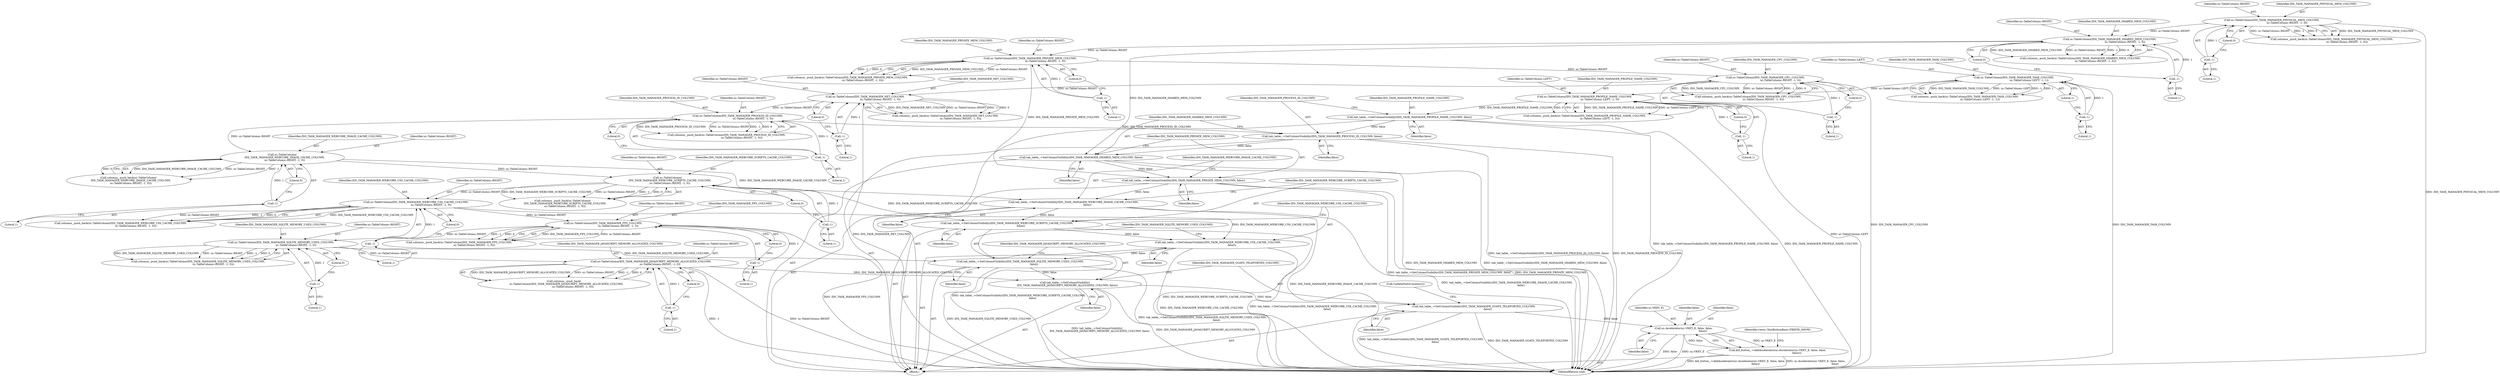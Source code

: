 digraph "1_Chrome_c4f40933f2cd7f975af63e56ea4cdcdc6c636f73_0@del" {
"1000327" [label="(Call,ui::Accelerator(ui::VKEY_E, false, false,\n                                               false))"];
"1000304" [label="(Call,tab_table_->SetColumnVisibility(IDS_TASK_MANAGER_GOATS_TELEPORTED_COLUMN,\n                                  false))"];
"1000301" [label="(Call,tab_table_->SetColumnVisibility(\n      IDS_TASK_MANAGER_JAVASCRIPT_MEMORY_ALLOCATED_COLUMN, false))"];
"1000262" [label="(Call,ui::TableColumn(IDS_TASK_MANAGER_JAVASCRIPT_MEMORY_ALLOCATED_COLUMN,\n                      ui::TableColumn::RIGHT, -1, 0))"];
"1000250" [label="(Call,ui::TableColumn(IDS_TASK_MANAGER_SQLITE_MEMORY_USED_COLUMN,\n                                     ui::TableColumn::RIGHT, -1, 0))"];
"1000238" [label="(Call,ui::TableColumn(IDS_TASK_MANAGER_FPS_COLUMN,\n                                     ui::TableColumn::RIGHT, -1, 0))"];
"1000226" [label="(Call,ui::TableColumn(IDS_TASK_MANAGER_WEBCORE_CSS_CACHE_COLUMN,\n                                     ui::TableColumn::RIGHT, -1, 0))"];
"1000214" [label="(Call,ui::TableColumn(\n      IDS_TASK_MANAGER_WEBCORE_SCRIPTS_CACHE_COLUMN,\n      ui::TableColumn::RIGHT, -1, 0))"];
"1000202" [label="(Call,ui::TableColumn(\n      IDS_TASK_MANAGER_WEBCORE_IMAGE_CACHE_COLUMN,\n      ui::TableColumn::RIGHT, -1, 0))"];
"1000190" [label="(Call,ui::TableColumn(IDS_TASK_MANAGER_PROCESS_ID_COLUMN,\n                                     ui::TableColumn::RIGHT, -1, 0))"];
"1000178" [label="(Call,ui::TableColumn(IDS_TASK_MANAGER_NET_COLUMN,\n                                     ui::TableColumn::RIGHT, -1, 0))"];
"1000166" [label="(Call,ui::TableColumn(IDS_TASK_MANAGER_CPU_COLUMN,\n                                     ui::TableColumn::RIGHT, -1, 0))"];
"1000154" [label="(Call,ui::TableColumn(IDS_TASK_MANAGER_PRIVATE_MEM_COLUMN,\n                                     ui::TableColumn::RIGHT, -1, 0))"];
"1000142" [label="(Call,ui::TableColumn(IDS_TASK_MANAGER_SHARED_MEM_COLUMN,\n                                     ui::TableColumn::RIGHT, -1, 0))"];
"1000130" [label="(Call,ui::TableColumn(IDS_TASK_MANAGER_PHYSICAL_MEM_COLUMN,\n                                     ui::TableColumn::RIGHT, -1, 0))"];
"1000133" [label="(Call,-1)"];
"1000145" [label="(Call,-1)"];
"1000157" [label="(Call,-1)"];
"1000169" [label="(Call,-1)"];
"1000181" [label="(Call,-1)"];
"1000193" [label="(Call,-1)"];
"1000205" [label="(Call,-1)"];
"1000217" [label="(Call,-1)"];
"1000229" [label="(Call,-1)"];
"1000241" [label="(Call,-1)"];
"1000253" [label="(Call,-1)"];
"1000265" [label="(Call,-1)"];
"1000298" [label="(Call,tab_table_->SetColumnVisibility(IDS_TASK_MANAGER_SQLITE_MEMORY_USED_COLUMN,\n                                  false))"];
"1000295" [label="(Call,tab_table_->SetColumnVisibility(IDS_TASK_MANAGER_WEBCORE_CSS_CACHE_COLUMN,\n                                  false))"];
"1000292" [label="(Call,tab_table_->SetColumnVisibility(IDS_TASK_MANAGER_WEBCORE_SCRIPTS_CACHE_COLUMN,\n                                  false))"];
"1000289" [label="(Call,tab_table_->SetColumnVisibility(IDS_TASK_MANAGER_WEBCORE_IMAGE_CACHE_COLUMN,\n                                  false))"];
"1000286" [label="(Call,tab_table_->SetColumnVisibility(IDS_TASK_MANAGER_PRIVATE_MEM_COLUMN, false))"];
"1000283" [label="(Call,tab_table_->SetColumnVisibility(IDS_TASK_MANAGER_SHARED_MEM_COLUMN, false))"];
"1000280" [label="(Call,tab_table_->SetColumnVisibility(IDS_TASK_MANAGER_PROCESS_ID_COLUMN, false))"];
"1000277" [label="(Call,tab_table_->SetColumnVisibility(IDS_TASK_MANAGER_PROFILE_NAME_COLUMN, false))"];
"1000118" [label="(Call,ui::TableColumn(IDS_TASK_MANAGER_PROFILE_NAME_COLUMN,\n                                     ui::TableColumn::LEFT, -1, 0))"];
"1000106" [label="(Call,ui::TableColumn(IDS_TASK_MANAGER_TASK_COLUMN,\n                                     ui::TableColumn::LEFT, -1, 1))"];
"1000109" [label="(Call,-1)"];
"1000121" [label="(Call,-1)"];
"1000326" [label="(Call,kill_button_->AddAccelerator(ui::Accelerator(ui::VKEY_E, false, false,\n                                               false)))"];
"1000298" [label="(Call,tab_table_->SetColumnVisibility(IDS_TASK_MANAGER_SQLITE_MEMORY_USED_COLUMN,\n                                  false))"];
"1000169" [label="(Call,-1)"];
"1000227" [label="(Identifier,IDS_TASK_MANAGER_WEBCORE_CSS_CACHE_COLUMN)"];
"1000237" [label="(Call,columns_.push_back(ui::TableColumn(IDS_TASK_MANAGER_FPS_COLUMN,\n                                     ui::TableColumn::RIGHT, -1, 0)))"];
"1000243" [label="(Literal,0)"];
"1000145" [label="(Call,-1)"];
"1000265" [label="(Call,-1)"];
"1000159" [label="(Literal,0)"];
"1000302" [label="(Identifier,IDS_TASK_MANAGER_JAVASCRIPT_MEMORY_ALLOCATED_COLUMN)"];
"1000177" [label="(Call,columns_.push_back(ui::TableColumn(IDS_TASK_MANAGER_NET_COLUMN,\n                                     ui::TableColumn::RIGHT, -1, 0)))"];
"1000111" [label="(Literal,1)"];
"1000333" [label="(Identifier,views::TextButtonBase::PREFIX_SHOW)"];
"1000205" [label="(Call,-1)"];
"1000202" [label="(Call,ui::TableColumn(\n      IDS_TASK_MANAGER_WEBCORE_IMAGE_CACHE_COLUMN,\n      ui::TableColumn::RIGHT, -1, 0))"];
"1000195" [label="(Literal,0)"];
"1000295" [label="(Call,tab_table_->SetColumnVisibility(IDS_TASK_MANAGER_WEBCORE_CSS_CACHE_COLUMN,\n                                  false))"];
"1000327" [label="(Call,ui::Accelerator(ui::VKEY_E, false, false,\n                                               false))"];
"1000303" [label="(Identifier,false)"];
"1000304" [label="(Call,tab_table_->SetColumnVisibility(IDS_TASK_MANAGER_GOATS_TELEPORTED_COLUMN,\n                                  false))"];
"1000142" [label="(Call,ui::TableColumn(IDS_TASK_MANAGER_SHARED_MEM_COLUMN,\n                                     ui::TableColumn::RIGHT, -1, 0))"];
"1000107" [label="(Identifier,IDS_TASK_MANAGER_TASK_COLUMN)"];
"1000286" [label="(Call,tab_table_->SetColumnVisibility(IDS_TASK_MANAGER_PRIVATE_MEM_COLUMN, false))"];
"1000121" [label="(Call,-1)"];
"1000283" [label="(Call,tab_table_->SetColumnVisibility(IDS_TASK_MANAGER_SHARED_MEM_COLUMN, false))"];
"1000250" [label="(Call,ui::TableColumn(IDS_TASK_MANAGER_SQLITE_MEMORY_USED_COLUMN,\n                                     ui::TableColumn::RIGHT, -1, 0))"];
"1000206" [label="(Literal,1)"];
"1000293" [label="(Identifier,IDS_TASK_MANAGER_WEBCORE_SCRIPTS_CACHE_COLUMN)"];
"1000219" [label="(Literal,0)"];
"1000118" [label="(Call,ui::TableColumn(IDS_TASK_MANAGER_PROFILE_NAME_COLUMN,\n                                     ui::TableColumn::LEFT, -1, 0))"];
"1000218" [label="(Literal,1)"];
"1000306" [label="(Identifier,false)"];
"1000155" [label="(Identifier,IDS_TASK_MANAGER_PRIVATE_MEM_COLUMN)"];
"1000180" [label="(Identifier,ui::TableColumn::RIGHT)"];
"1000329" [label="(Identifier,false)"];
"1000277" [label="(Call,tab_table_->SetColumnVisibility(IDS_TASK_MANAGER_PROFILE_NAME_COLUMN, false))"];
"1000207" [label="(Literal,0)"];
"1000179" [label="(Identifier,IDS_TASK_MANAGER_NET_COLUMN)"];
"1000292" [label="(Call,tab_table_->SetColumnVisibility(IDS_TASK_MANAGER_WEBCORE_SCRIPTS_CACHE_COLUMN,\n                                  false))"];
"1000331" [label="(Identifier,false)"];
"1000165" [label="(Call,columns_.push_back(ui::TableColumn(IDS_TASK_MANAGER_CPU_COLUMN,\n                                     ui::TableColumn::RIGHT, -1, 0)))"];
"1000193" [label="(Call,-1)"];
"1000171" [label="(Literal,0)"];
"1000281" [label="(Identifier,IDS_TASK_MANAGER_PROCESS_ID_COLUMN)"];
"1000204" [label="(Identifier,ui::TableColumn::RIGHT)"];
"1000288" [label="(Identifier,false)"];
"1000297" [label="(Identifier,false)"];
"1000166" [label="(Call,ui::TableColumn(IDS_TASK_MANAGER_CPU_COLUMN,\n                                     ui::TableColumn::RIGHT, -1, 0))"];
"1000291" [label="(Identifier,false)"];
"1000253" [label="(Call,-1)"];
"1000117" [label="(Call,columns_.push_back(ui::TableColumn(IDS_TASK_MANAGER_PROFILE_NAME_COLUMN,\n                                     ui::TableColumn::LEFT, -1, 0)))"];
"1000106" [label="(Call,ui::TableColumn(IDS_TASK_MANAGER_TASK_COLUMN,\n                                     ui::TableColumn::LEFT, -1, 1))"];
"1000119" [label="(Identifier,IDS_TASK_MANAGER_PROFILE_NAME_COLUMN)"];
"1000108" [label="(Identifier,ui::TableColumn::LEFT)"];
"1000280" [label="(Call,tab_table_->SetColumnVisibility(IDS_TASK_MANAGER_PROCESS_ID_COLUMN, false))"];
"1000266" [label="(Literal,1)"];
"1000252" [label="(Identifier,ui::TableColumn::RIGHT)"];
"1000201" [label="(Call,columns_.push_back(ui::TableColumn(\n      IDS_TASK_MANAGER_WEBCORE_IMAGE_CACHE_COLUMN,\n      ui::TableColumn::RIGHT, -1, 0)))"];
"1000217" [label="(Call,-1)"];
"1000278" [label="(Identifier,IDS_TASK_MANAGER_PROFILE_NAME_COLUMN)"];
"1000183" [label="(Literal,0)"];
"1000194" [label="(Literal,1)"];
"1000231" [label="(Literal,0)"];
"1000307" [label="(Call,UpdateStatsCounters())"];
"1000144" [label="(Identifier,ui::TableColumn::RIGHT)"];
"1000153" [label="(Call,columns_.push_back(ui::TableColumn(IDS_TASK_MANAGER_PRIVATE_MEM_COLUMN,\n                                     ui::TableColumn::RIGHT, -1, 0)))"];
"1000213" [label="(Call,columns_.push_back(ui::TableColumn(\n      IDS_TASK_MANAGER_WEBCORE_SCRIPTS_CACHE_COLUMN,\n      ui::TableColumn::RIGHT, -1, 0)))"];
"1000294" [label="(Identifier,false)"];
"1000296" [label="(Identifier,IDS_TASK_MANAGER_WEBCORE_CSS_CACHE_COLUMN)"];
"1000267" [label="(Literal,0)"];
"1000326" [label="(Call,kill_button_->AddAccelerator(ui::Accelerator(ui::VKEY_E, false, false,\n                                               false)))"];
"1000182" [label="(Literal,1)"];
"1000156" [label="(Identifier,ui::TableColumn::RIGHT)"];
"1000299" [label="(Identifier,IDS_TASK_MANAGER_SQLITE_MEMORY_USED_COLUMN)"];
"1000284" [label="(Identifier,IDS_TASK_MANAGER_SHARED_MEM_COLUMN)"];
"1000135" [label="(Literal,0)"];
"1000157" [label="(Call,-1)"];
"1000305" [label="(Identifier,IDS_TASK_MANAGER_GOATS_TELEPORTED_COLUMN)"];
"1000228" [label="(Identifier,ui::TableColumn::RIGHT)"];
"1000229" [label="(Call,-1)"];
"1000279" [label="(Identifier,false)"];
"1000189" [label="(Call,columns_.push_back(ui::TableColumn(IDS_TASK_MANAGER_PROCESS_ID_COLUMN,\n                                     ui::TableColumn::RIGHT, -1, 0)))"];
"1000254" [label="(Literal,1)"];
"1000230" [label="(Literal,1)"];
"1000282" [label="(Identifier,false)"];
"1000214" [label="(Call,ui::TableColumn(\n      IDS_TASK_MANAGER_WEBCORE_SCRIPTS_CACHE_COLUMN,\n      ui::TableColumn::RIGHT, -1, 0))"];
"1000238" [label="(Call,ui::TableColumn(IDS_TASK_MANAGER_FPS_COLUMN,\n                                     ui::TableColumn::RIGHT, -1, 0))"];
"1000132" [label="(Identifier,ui::TableColumn::RIGHT)"];
"1000134" [label="(Literal,1)"];
"1000122" [label="(Literal,1)"];
"1000141" [label="(Call,columns_.push_back(ui::TableColumn(IDS_TASK_MANAGER_SHARED_MEM_COLUMN,\n                                     ui::TableColumn::RIGHT, -1, 0)))"];
"1000249" [label="(Call,columns_.push_back(ui::TableColumn(IDS_TASK_MANAGER_SQLITE_MEMORY_USED_COLUMN,\n                                     ui::TableColumn::RIGHT, -1, 0)))"];
"1000131" [label="(Identifier,IDS_TASK_MANAGER_PHYSICAL_MEM_COLUMN)"];
"1000262" [label="(Call,ui::TableColumn(IDS_TASK_MANAGER_JAVASCRIPT_MEMORY_ALLOCATED_COLUMN,\n                      ui::TableColumn::RIGHT, -1, 0))"];
"1000168" [label="(Identifier,ui::TableColumn::RIGHT)"];
"1000147" [label="(Literal,0)"];
"1000300" [label="(Identifier,false)"];
"1000123" [label="(Literal,0)"];
"1000290" [label="(Identifier,IDS_TASK_MANAGER_WEBCORE_IMAGE_CACHE_COLUMN)"];
"1000158" [label="(Literal,1)"];
"1000109" [label="(Call,-1)"];
"1000330" [label="(Identifier,false)"];
"1000263" [label="(Identifier,IDS_TASK_MANAGER_JAVASCRIPT_MEMORY_ALLOCATED_COLUMN)"];
"1000251" [label="(Identifier,IDS_TASK_MANAGER_SQLITE_MEMORY_USED_COLUMN)"];
"1000105" [label="(Call,columns_.push_back(ui::TableColumn(IDS_TASK_MANAGER_TASK_COLUMN,\n                                     ui::TableColumn::LEFT, -1, 1)))"];
"1000341" [label="(MethodReturn,void)"];
"1000328" [label="(Identifier,ui::VKEY_E)"];
"1000154" [label="(Call,ui::TableColumn(IDS_TASK_MANAGER_PRIVATE_MEM_COLUMN,\n                                     ui::TableColumn::RIGHT, -1, 0))"];
"1000226" [label="(Call,ui::TableColumn(IDS_TASK_MANAGER_WEBCORE_CSS_CACHE_COLUMN,\n                                     ui::TableColumn::RIGHT, -1, 0))"];
"1000129" [label="(Call,columns_.push_back(ui::TableColumn(IDS_TASK_MANAGER_PHYSICAL_MEM_COLUMN,\n                                     ui::TableColumn::RIGHT, -1, 0)))"];
"1000215" [label="(Identifier,IDS_TASK_MANAGER_WEBCORE_SCRIPTS_CACHE_COLUMN)"];
"1000143" [label="(Identifier,IDS_TASK_MANAGER_SHARED_MEM_COLUMN)"];
"1000239" [label="(Identifier,IDS_TASK_MANAGER_FPS_COLUMN)"];
"1000110" [label="(Literal,1)"];
"1000133" [label="(Call,-1)"];
"1000241" [label="(Call,-1)"];
"1000167" [label="(Identifier,IDS_TASK_MANAGER_CPU_COLUMN)"];
"1000203" [label="(Identifier,IDS_TASK_MANAGER_WEBCORE_IMAGE_CACHE_COLUMN)"];
"1000170" [label="(Literal,1)"];
"1000181" [label="(Call,-1)"];
"1000191" [label="(Identifier,IDS_TASK_MANAGER_PROCESS_ID_COLUMN)"];
"1000261" [label="(Call,columns_.push_back(\n      ui::TableColumn(IDS_TASK_MANAGER_JAVASCRIPT_MEMORY_ALLOCATED_COLUMN,\n                      ui::TableColumn::RIGHT, -1, 0)))"];
"1000289" [label="(Call,tab_table_->SetColumnVisibility(IDS_TASK_MANAGER_WEBCORE_IMAGE_CACHE_COLUMN,\n                                  false))"];
"1000240" [label="(Identifier,ui::TableColumn::RIGHT)"];
"1000242" [label="(Literal,1)"];
"1000287" [label="(Identifier,IDS_TASK_MANAGER_PRIVATE_MEM_COLUMN)"];
"1000146" [label="(Literal,1)"];
"1000178" [label="(Call,ui::TableColumn(IDS_TASK_MANAGER_NET_COLUMN,\n                                     ui::TableColumn::RIGHT, -1, 0))"];
"1000101" [label="(Block,)"];
"1000285" [label="(Identifier,false)"];
"1000120" [label="(Identifier,ui::TableColumn::LEFT)"];
"1000264" [label="(Identifier,ui::TableColumn::RIGHT)"];
"1000216" [label="(Identifier,ui::TableColumn::RIGHT)"];
"1000190" [label="(Call,ui::TableColumn(IDS_TASK_MANAGER_PROCESS_ID_COLUMN,\n                                     ui::TableColumn::RIGHT, -1, 0))"];
"1000225" [label="(Call,columns_.push_back(ui::TableColumn(IDS_TASK_MANAGER_WEBCORE_CSS_CACHE_COLUMN,\n                                     ui::TableColumn::RIGHT, -1, 0)))"];
"1000255" [label="(Literal,0)"];
"1000301" [label="(Call,tab_table_->SetColumnVisibility(\n      IDS_TASK_MANAGER_JAVASCRIPT_MEMORY_ALLOCATED_COLUMN, false))"];
"1000130" [label="(Call,ui::TableColumn(IDS_TASK_MANAGER_PHYSICAL_MEM_COLUMN,\n                                     ui::TableColumn::RIGHT, -1, 0))"];
"1000192" [label="(Identifier,ui::TableColumn::RIGHT)"];
"1000327" -> "1000326"  [label="AST: "];
"1000327" -> "1000331"  [label="CFG: "];
"1000328" -> "1000327"  [label="AST: "];
"1000329" -> "1000327"  [label="AST: "];
"1000330" -> "1000327"  [label="AST: "];
"1000331" -> "1000327"  [label="AST: "];
"1000326" -> "1000327"  [label="CFG: "];
"1000327" -> "1000341"  [label="DDG: false"];
"1000327" -> "1000341"  [label="DDG: ui::VKEY_E"];
"1000327" -> "1000326"  [label="DDG: ui::VKEY_E"];
"1000327" -> "1000326"  [label="DDG: false"];
"1000304" -> "1000327"  [label="DDG: false"];
"1000304" -> "1000101"  [label="AST: "];
"1000304" -> "1000306"  [label="CFG: "];
"1000305" -> "1000304"  [label="AST: "];
"1000306" -> "1000304"  [label="AST: "];
"1000307" -> "1000304"  [label="CFG: "];
"1000304" -> "1000341"  [label="DDG: tab_table_->SetColumnVisibility(IDS_TASK_MANAGER_GOATS_TELEPORTED_COLUMN,\n                                  false)"];
"1000304" -> "1000341"  [label="DDG: IDS_TASK_MANAGER_GOATS_TELEPORTED_COLUMN"];
"1000301" -> "1000304"  [label="DDG: false"];
"1000301" -> "1000101"  [label="AST: "];
"1000301" -> "1000303"  [label="CFG: "];
"1000302" -> "1000301"  [label="AST: "];
"1000303" -> "1000301"  [label="AST: "];
"1000305" -> "1000301"  [label="CFG: "];
"1000301" -> "1000341"  [label="DDG: tab_table_->SetColumnVisibility(\n      IDS_TASK_MANAGER_JAVASCRIPT_MEMORY_ALLOCATED_COLUMN, false)"];
"1000301" -> "1000341"  [label="DDG: IDS_TASK_MANAGER_JAVASCRIPT_MEMORY_ALLOCATED_COLUMN"];
"1000262" -> "1000301"  [label="DDG: IDS_TASK_MANAGER_JAVASCRIPT_MEMORY_ALLOCATED_COLUMN"];
"1000298" -> "1000301"  [label="DDG: false"];
"1000262" -> "1000261"  [label="AST: "];
"1000262" -> "1000267"  [label="CFG: "];
"1000263" -> "1000262"  [label="AST: "];
"1000264" -> "1000262"  [label="AST: "];
"1000265" -> "1000262"  [label="AST: "];
"1000267" -> "1000262"  [label="AST: "];
"1000261" -> "1000262"  [label="CFG: "];
"1000262" -> "1000341"  [label="DDG: -1"];
"1000262" -> "1000341"  [label="DDG: ui::TableColumn::RIGHT"];
"1000262" -> "1000261"  [label="DDG: IDS_TASK_MANAGER_JAVASCRIPT_MEMORY_ALLOCATED_COLUMN"];
"1000262" -> "1000261"  [label="DDG: ui::TableColumn::RIGHT"];
"1000262" -> "1000261"  [label="DDG: -1"];
"1000262" -> "1000261"  [label="DDG: 0"];
"1000250" -> "1000262"  [label="DDG: ui::TableColumn::RIGHT"];
"1000265" -> "1000262"  [label="DDG: 1"];
"1000250" -> "1000249"  [label="AST: "];
"1000250" -> "1000255"  [label="CFG: "];
"1000251" -> "1000250"  [label="AST: "];
"1000252" -> "1000250"  [label="AST: "];
"1000253" -> "1000250"  [label="AST: "];
"1000255" -> "1000250"  [label="AST: "];
"1000249" -> "1000250"  [label="CFG: "];
"1000250" -> "1000249"  [label="DDG: IDS_TASK_MANAGER_SQLITE_MEMORY_USED_COLUMN"];
"1000250" -> "1000249"  [label="DDG: ui::TableColumn::RIGHT"];
"1000250" -> "1000249"  [label="DDG: -1"];
"1000250" -> "1000249"  [label="DDG: 0"];
"1000238" -> "1000250"  [label="DDG: ui::TableColumn::RIGHT"];
"1000253" -> "1000250"  [label="DDG: 1"];
"1000250" -> "1000298"  [label="DDG: IDS_TASK_MANAGER_SQLITE_MEMORY_USED_COLUMN"];
"1000238" -> "1000237"  [label="AST: "];
"1000238" -> "1000243"  [label="CFG: "];
"1000239" -> "1000238"  [label="AST: "];
"1000240" -> "1000238"  [label="AST: "];
"1000241" -> "1000238"  [label="AST: "];
"1000243" -> "1000238"  [label="AST: "];
"1000237" -> "1000238"  [label="CFG: "];
"1000238" -> "1000341"  [label="DDG: IDS_TASK_MANAGER_FPS_COLUMN"];
"1000238" -> "1000237"  [label="DDG: IDS_TASK_MANAGER_FPS_COLUMN"];
"1000238" -> "1000237"  [label="DDG: ui::TableColumn::RIGHT"];
"1000238" -> "1000237"  [label="DDG: -1"];
"1000238" -> "1000237"  [label="DDG: 0"];
"1000226" -> "1000238"  [label="DDG: ui::TableColumn::RIGHT"];
"1000241" -> "1000238"  [label="DDG: 1"];
"1000226" -> "1000225"  [label="AST: "];
"1000226" -> "1000231"  [label="CFG: "];
"1000227" -> "1000226"  [label="AST: "];
"1000228" -> "1000226"  [label="AST: "];
"1000229" -> "1000226"  [label="AST: "];
"1000231" -> "1000226"  [label="AST: "];
"1000225" -> "1000226"  [label="CFG: "];
"1000226" -> "1000225"  [label="DDG: IDS_TASK_MANAGER_WEBCORE_CSS_CACHE_COLUMN"];
"1000226" -> "1000225"  [label="DDG: ui::TableColumn::RIGHT"];
"1000226" -> "1000225"  [label="DDG: -1"];
"1000226" -> "1000225"  [label="DDG: 0"];
"1000214" -> "1000226"  [label="DDG: ui::TableColumn::RIGHT"];
"1000229" -> "1000226"  [label="DDG: 1"];
"1000226" -> "1000295"  [label="DDG: IDS_TASK_MANAGER_WEBCORE_CSS_CACHE_COLUMN"];
"1000214" -> "1000213"  [label="AST: "];
"1000214" -> "1000219"  [label="CFG: "];
"1000215" -> "1000214"  [label="AST: "];
"1000216" -> "1000214"  [label="AST: "];
"1000217" -> "1000214"  [label="AST: "];
"1000219" -> "1000214"  [label="AST: "];
"1000213" -> "1000214"  [label="CFG: "];
"1000214" -> "1000213"  [label="DDG: IDS_TASK_MANAGER_WEBCORE_SCRIPTS_CACHE_COLUMN"];
"1000214" -> "1000213"  [label="DDG: ui::TableColumn::RIGHT"];
"1000214" -> "1000213"  [label="DDG: -1"];
"1000214" -> "1000213"  [label="DDG: 0"];
"1000202" -> "1000214"  [label="DDG: ui::TableColumn::RIGHT"];
"1000217" -> "1000214"  [label="DDG: 1"];
"1000214" -> "1000292"  [label="DDG: IDS_TASK_MANAGER_WEBCORE_SCRIPTS_CACHE_COLUMN"];
"1000202" -> "1000201"  [label="AST: "];
"1000202" -> "1000207"  [label="CFG: "];
"1000203" -> "1000202"  [label="AST: "];
"1000204" -> "1000202"  [label="AST: "];
"1000205" -> "1000202"  [label="AST: "];
"1000207" -> "1000202"  [label="AST: "];
"1000201" -> "1000202"  [label="CFG: "];
"1000202" -> "1000201"  [label="DDG: IDS_TASK_MANAGER_WEBCORE_IMAGE_CACHE_COLUMN"];
"1000202" -> "1000201"  [label="DDG: ui::TableColumn::RIGHT"];
"1000202" -> "1000201"  [label="DDG: -1"];
"1000202" -> "1000201"  [label="DDG: 0"];
"1000190" -> "1000202"  [label="DDG: ui::TableColumn::RIGHT"];
"1000205" -> "1000202"  [label="DDG: 1"];
"1000202" -> "1000289"  [label="DDG: IDS_TASK_MANAGER_WEBCORE_IMAGE_CACHE_COLUMN"];
"1000190" -> "1000189"  [label="AST: "];
"1000190" -> "1000195"  [label="CFG: "];
"1000191" -> "1000190"  [label="AST: "];
"1000192" -> "1000190"  [label="AST: "];
"1000193" -> "1000190"  [label="AST: "];
"1000195" -> "1000190"  [label="AST: "];
"1000189" -> "1000190"  [label="CFG: "];
"1000190" -> "1000189"  [label="DDG: IDS_TASK_MANAGER_PROCESS_ID_COLUMN"];
"1000190" -> "1000189"  [label="DDG: ui::TableColumn::RIGHT"];
"1000190" -> "1000189"  [label="DDG: -1"];
"1000190" -> "1000189"  [label="DDG: 0"];
"1000178" -> "1000190"  [label="DDG: ui::TableColumn::RIGHT"];
"1000193" -> "1000190"  [label="DDG: 1"];
"1000190" -> "1000280"  [label="DDG: IDS_TASK_MANAGER_PROCESS_ID_COLUMN"];
"1000178" -> "1000177"  [label="AST: "];
"1000178" -> "1000183"  [label="CFG: "];
"1000179" -> "1000178"  [label="AST: "];
"1000180" -> "1000178"  [label="AST: "];
"1000181" -> "1000178"  [label="AST: "];
"1000183" -> "1000178"  [label="AST: "];
"1000177" -> "1000178"  [label="CFG: "];
"1000178" -> "1000341"  [label="DDG: IDS_TASK_MANAGER_NET_COLUMN"];
"1000178" -> "1000177"  [label="DDG: IDS_TASK_MANAGER_NET_COLUMN"];
"1000178" -> "1000177"  [label="DDG: ui::TableColumn::RIGHT"];
"1000178" -> "1000177"  [label="DDG: -1"];
"1000178" -> "1000177"  [label="DDG: 0"];
"1000166" -> "1000178"  [label="DDG: ui::TableColumn::RIGHT"];
"1000181" -> "1000178"  [label="DDG: 1"];
"1000166" -> "1000165"  [label="AST: "];
"1000166" -> "1000171"  [label="CFG: "];
"1000167" -> "1000166"  [label="AST: "];
"1000168" -> "1000166"  [label="AST: "];
"1000169" -> "1000166"  [label="AST: "];
"1000171" -> "1000166"  [label="AST: "];
"1000165" -> "1000166"  [label="CFG: "];
"1000166" -> "1000341"  [label="DDG: IDS_TASK_MANAGER_CPU_COLUMN"];
"1000166" -> "1000165"  [label="DDG: IDS_TASK_MANAGER_CPU_COLUMN"];
"1000166" -> "1000165"  [label="DDG: ui::TableColumn::RIGHT"];
"1000166" -> "1000165"  [label="DDG: -1"];
"1000166" -> "1000165"  [label="DDG: 0"];
"1000154" -> "1000166"  [label="DDG: ui::TableColumn::RIGHT"];
"1000169" -> "1000166"  [label="DDG: 1"];
"1000154" -> "1000153"  [label="AST: "];
"1000154" -> "1000159"  [label="CFG: "];
"1000155" -> "1000154"  [label="AST: "];
"1000156" -> "1000154"  [label="AST: "];
"1000157" -> "1000154"  [label="AST: "];
"1000159" -> "1000154"  [label="AST: "];
"1000153" -> "1000154"  [label="CFG: "];
"1000154" -> "1000153"  [label="DDG: IDS_TASK_MANAGER_PRIVATE_MEM_COLUMN"];
"1000154" -> "1000153"  [label="DDG: ui::TableColumn::RIGHT"];
"1000154" -> "1000153"  [label="DDG: -1"];
"1000154" -> "1000153"  [label="DDG: 0"];
"1000142" -> "1000154"  [label="DDG: ui::TableColumn::RIGHT"];
"1000157" -> "1000154"  [label="DDG: 1"];
"1000154" -> "1000286"  [label="DDG: IDS_TASK_MANAGER_PRIVATE_MEM_COLUMN"];
"1000142" -> "1000141"  [label="AST: "];
"1000142" -> "1000147"  [label="CFG: "];
"1000143" -> "1000142"  [label="AST: "];
"1000144" -> "1000142"  [label="AST: "];
"1000145" -> "1000142"  [label="AST: "];
"1000147" -> "1000142"  [label="AST: "];
"1000141" -> "1000142"  [label="CFG: "];
"1000142" -> "1000141"  [label="DDG: IDS_TASK_MANAGER_SHARED_MEM_COLUMN"];
"1000142" -> "1000141"  [label="DDG: ui::TableColumn::RIGHT"];
"1000142" -> "1000141"  [label="DDG: -1"];
"1000142" -> "1000141"  [label="DDG: 0"];
"1000130" -> "1000142"  [label="DDG: ui::TableColumn::RIGHT"];
"1000145" -> "1000142"  [label="DDG: 1"];
"1000142" -> "1000283"  [label="DDG: IDS_TASK_MANAGER_SHARED_MEM_COLUMN"];
"1000130" -> "1000129"  [label="AST: "];
"1000130" -> "1000135"  [label="CFG: "];
"1000131" -> "1000130"  [label="AST: "];
"1000132" -> "1000130"  [label="AST: "];
"1000133" -> "1000130"  [label="AST: "];
"1000135" -> "1000130"  [label="AST: "];
"1000129" -> "1000130"  [label="CFG: "];
"1000130" -> "1000341"  [label="DDG: IDS_TASK_MANAGER_PHYSICAL_MEM_COLUMN"];
"1000130" -> "1000129"  [label="DDG: IDS_TASK_MANAGER_PHYSICAL_MEM_COLUMN"];
"1000130" -> "1000129"  [label="DDG: ui::TableColumn::RIGHT"];
"1000130" -> "1000129"  [label="DDG: -1"];
"1000130" -> "1000129"  [label="DDG: 0"];
"1000133" -> "1000130"  [label="DDG: 1"];
"1000133" -> "1000134"  [label="CFG: "];
"1000134" -> "1000133"  [label="AST: "];
"1000135" -> "1000133"  [label="CFG: "];
"1000145" -> "1000146"  [label="CFG: "];
"1000146" -> "1000145"  [label="AST: "];
"1000147" -> "1000145"  [label="CFG: "];
"1000157" -> "1000158"  [label="CFG: "];
"1000158" -> "1000157"  [label="AST: "];
"1000159" -> "1000157"  [label="CFG: "];
"1000169" -> "1000170"  [label="CFG: "];
"1000170" -> "1000169"  [label="AST: "];
"1000171" -> "1000169"  [label="CFG: "];
"1000181" -> "1000182"  [label="CFG: "];
"1000182" -> "1000181"  [label="AST: "];
"1000183" -> "1000181"  [label="CFG: "];
"1000193" -> "1000194"  [label="CFG: "];
"1000194" -> "1000193"  [label="AST: "];
"1000195" -> "1000193"  [label="CFG: "];
"1000205" -> "1000206"  [label="CFG: "];
"1000206" -> "1000205"  [label="AST: "];
"1000207" -> "1000205"  [label="CFG: "];
"1000217" -> "1000218"  [label="CFG: "];
"1000218" -> "1000217"  [label="AST: "];
"1000219" -> "1000217"  [label="CFG: "];
"1000229" -> "1000230"  [label="CFG: "];
"1000230" -> "1000229"  [label="AST: "];
"1000231" -> "1000229"  [label="CFG: "];
"1000241" -> "1000242"  [label="CFG: "];
"1000242" -> "1000241"  [label="AST: "];
"1000243" -> "1000241"  [label="CFG: "];
"1000253" -> "1000254"  [label="CFG: "];
"1000254" -> "1000253"  [label="AST: "];
"1000255" -> "1000253"  [label="CFG: "];
"1000265" -> "1000266"  [label="CFG: "];
"1000266" -> "1000265"  [label="AST: "];
"1000267" -> "1000265"  [label="CFG: "];
"1000298" -> "1000101"  [label="AST: "];
"1000298" -> "1000300"  [label="CFG: "];
"1000299" -> "1000298"  [label="AST: "];
"1000300" -> "1000298"  [label="AST: "];
"1000302" -> "1000298"  [label="CFG: "];
"1000298" -> "1000341"  [label="DDG: tab_table_->SetColumnVisibility(IDS_TASK_MANAGER_SQLITE_MEMORY_USED_COLUMN,\n                                  false)"];
"1000298" -> "1000341"  [label="DDG: IDS_TASK_MANAGER_SQLITE_MEMORY_USED_COLUMN"];
"1000295" -> "1000298"  [label="DDG: false"];
"1000295" -> "1000101"  [label="AST: "];
"1000295" -> "1000297"  [label="CFG: "];
"1000296" -> "1000295"  [label="AST: "];
"1000297" -> "1000295"  [label="AST: "];
"1000299" -> "1000295"  [label="CFG: "];
"1000295" -> "1000341"  [label="DDG: IDS_TASK_MANAGER_WEBCORE_CSS_CACHE_COLUMN"];
"1000295" -> "1000341"  [label="DDG: tab_table_->SetColumnVisibility(IDS_TASK_MANAGER_WEBCORE_CSS_CACHE_COLUMN,\n                                  false)"];
"1000292" -> "1000295"  [label="DDG: false"];
"1000292" -> "1000101"  [label="AST: "];
"1000292" -> "1000294"  [label="CFG: "];
"1000293" -> "1000292"  [label="AST: "];
"1000294" -> "1000292"  [label="AST: "];
"1000296" -> "1000292"  [label="CFG: "];
"1000292" -> "1000341"  [label="DDG: tab_table_->SetColumnVisibility(IDS_TASK_MANAGER_WEBCORE_SCRIPTS_CACHE_COLUMN,\n                                  false)"];
"1000292" -> "1000341"  [label="DDG: IDS_TASK_MANAGER_WEBCORE_SCRIPTS_CACHE_COLUMN"];
"1000289" -> "1000292"  [label="DDG: false"];
"1000289" -> "1000101"  [label="AST: "];
"1000289" -> "1000291"  [label="CFG: "];
"1000290" -> "1000289"  [label="AST: "];
"1000291" -> "1000289"  [label="AST: "];
"1000293" -> "1000289"  [label="CFG: "];
"1000289" -> "1000341"  [label="DDG: IDS_TASK_MANAGER_WEBCORE_IMAGE_CACHE_COLUMN"];
"1000289" -> "1000341"  [label="DDG: tab_table_->SetColumnVisibility(IDS_TASK_MANAGER_WEBCORE_IMAGE_CACHE_COLUMN,\n                                  false)"];
"1000286" -> "1000289"  [label="DDG: false"];
"1000286" -> "1000101"  [label="AST: "];
"1000286" -> "1000288"  [label="CFG: "];
"1000287" -> "1000286"  [label="AST: "];
"1000288" -> "1000286"  [label="AST: "];
"1000290" -> "1000286"  [label="CFG: "];
"1000286" -> "1000341"  [label="DDG: tab_table_->SetColumnVisibility(IDS_TASK_MANAGER_PRIVATE_MEM_COLUMN, false)"];
"1000286" -> "1000341"  [label="DDG: IDS_TASK_MANAGER_PRIVATE_MEM_COLUMN"];
"1000283" -> "1000286"  [label="DDG: false"];
"1000283" -> "1000101"  [label="AST: "];
"1000283" -> "1000285"  [label="CFG: "];
"1000284" -> "1000283"  [label="AST: "];
"1000285" -> "1000283"  [label="AST: "];
"1000287" -> "1000283"  [label="CFG: "];
"1000283" -> "1000341"  [label="DDG: IDS_TASK_MANAGER_SHARED_MEM_COLUMN"];
"1000283" -> "1000341"  [label="DDG: tab_table_->SetColumnVisibility(IDS_TASK_MANAGER_SHARED_MEM_COLUMN, false)"];
"1000280" -> "1000283"  [label="DDG: false"];
"1000280" -> "1000101"  [label="AST: "];
"1000280" -> "1000282"  [label="CFG: "];
"1000281" -> "1000280"  [label="AST: "];
"1000282" -> "1000280"  [label="AST: "];
"1000284" -> "1000280"  [label="CFG: "];
"1000280" -> "1000341"  [label="DDG: tab_table_->SetColumnVisibility(IDS_TASK_MANAGER_PROCESS_ID_COLUMN, false)"];
"1000280" -> "1000341"  [label="DDG: IDS_TASK_MANAGER_PROCESS_ID_COLUMN"];
"1000277" -> "1000280"  [label="DDG: false"];
"1000277" -> "1000101"  [label="AST: "];
"1000277" -> "1000279"  [label="CFG: "];
"1000278" -> "1000277"  [label="AST: "];
"1000279" -> "1000277"  [label="AST: "];
"1000281" -> "1000277"  [label="CFG: "];
"1000277" -> "1000341"  [label="DDG: tab_table_->SetColumnVisibility(IDS_TASK_MANAGER_PROFILE_NAME_COLUMN, false)"];
"1000277" -> "1000341"  [label="DDG: IDS_TASK_MANAGER_PROFILE_NAME_COLUMN"];
"1000118" -> "1000277"  [label="DDG: IDS_TASK_MANAGER_PROFILE_NAME_COLUMN"];
"1000118" -> "1000117"  [label="AST: "];
"1000118" -> "1000123"  [label="CFG: "];
"1000119" -> "1000118"  [label="AST: "];
"1000120" -> "1000118"  [label="AST: "];
"1000121" -> "1000118"  [label="AST: "];
"1000123" -> "1000118"  [label="AST: "];
"1000117" -> "1000118"  [label="CFG: "];
"1000118" -> "1000341"  [label="DDG: ui::TableColumn::LEFT"];
"1000118" -> "1000117"  [label="DDG: IDS_TASK_MANAGER_PROFILE_NAME_COLUMN"];
"1000118" -> "1000117"  [label="DDG: ui::TableColumn::LEFT"];
"1000118" -> "1000117"  [label="DDG: -1"];
"1000118" -> "1000117"  [label="DDG: 0"];
"1000106" -> "1000118"  [label="DDG: ui::TableColumn::LEFT"];
"1000121" -> "1000118"  [label="DDG: 1"];
"1000106" -> "1000105"  [label="AST: "];
"1000106" -> "1000111"  [label="CFG: "];
"1000107" -> "1000106"  [label="AST: "];
"1000108" -> "1000106"  [label="AST: "];
"1000109" -> "1000106"  [label="AST: "];
"1000111" -> "1000106"  [label="AST: "];
"1000105" -> "1000106"  [label="CFG: "];
"1000106" -> "1000341"  [label="DDG: IDS_TASK_MANAGER_TASK_COLUMN"];
"1000106" -> "1000105"  [label="DDG: IDS_TASK_MANAGER_TASK_COLUMN"];
"1000106" -> "1000105"  [label="DDG: ui::TableColumn::LEFT"];
"1000106" -> "1000105"  [label="DDG: -1"];
"1000106" -> "1000105"  [label="DDG: 1"];
"1000109" -> "1000106"  [label="DDG: 1"];
"1000109" -> "1000110"  [label="CFG: "];
"1000110" -> "1000109"  [label="AST: "];
"1000111" -> "1000109"  [label="CFG: "];
"1000121" -> "1000122"  [label="CFG: "];
"1000122" -> "1000121"  [label="AST: "];
"1000123" -> "1000121"  [label="CFG: "];
"1000326" -> "1000101"  [label="AST: "];
"1000333" -> "1000326"  [label="CFG: "];
"1000326" -> "1000341"  [label="DDG: kill_button_->AddAccelerator(ui::Accelerator(ui::VKEY_E, false, false,\n                                               false))"];
"1000326" -> "1000341"  [label="DDG: ui::Accelerator(ui::VKEY_E, false, false,\n                                               false)"];
}
